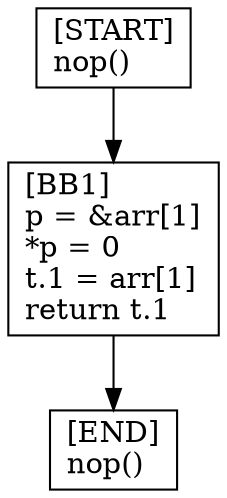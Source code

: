 digraph {
  node [shape=box]
  END [label="[END]\lnop()\l"];
  START [label="[START]\lnop()\l"];
  BB1 [label="[BB1]\lp = &arr[1]\l*p = 0\lt.1 = arr[1]\lreturn t.1\l"];
  START -> BB1;
  BB1 -> END;
}
